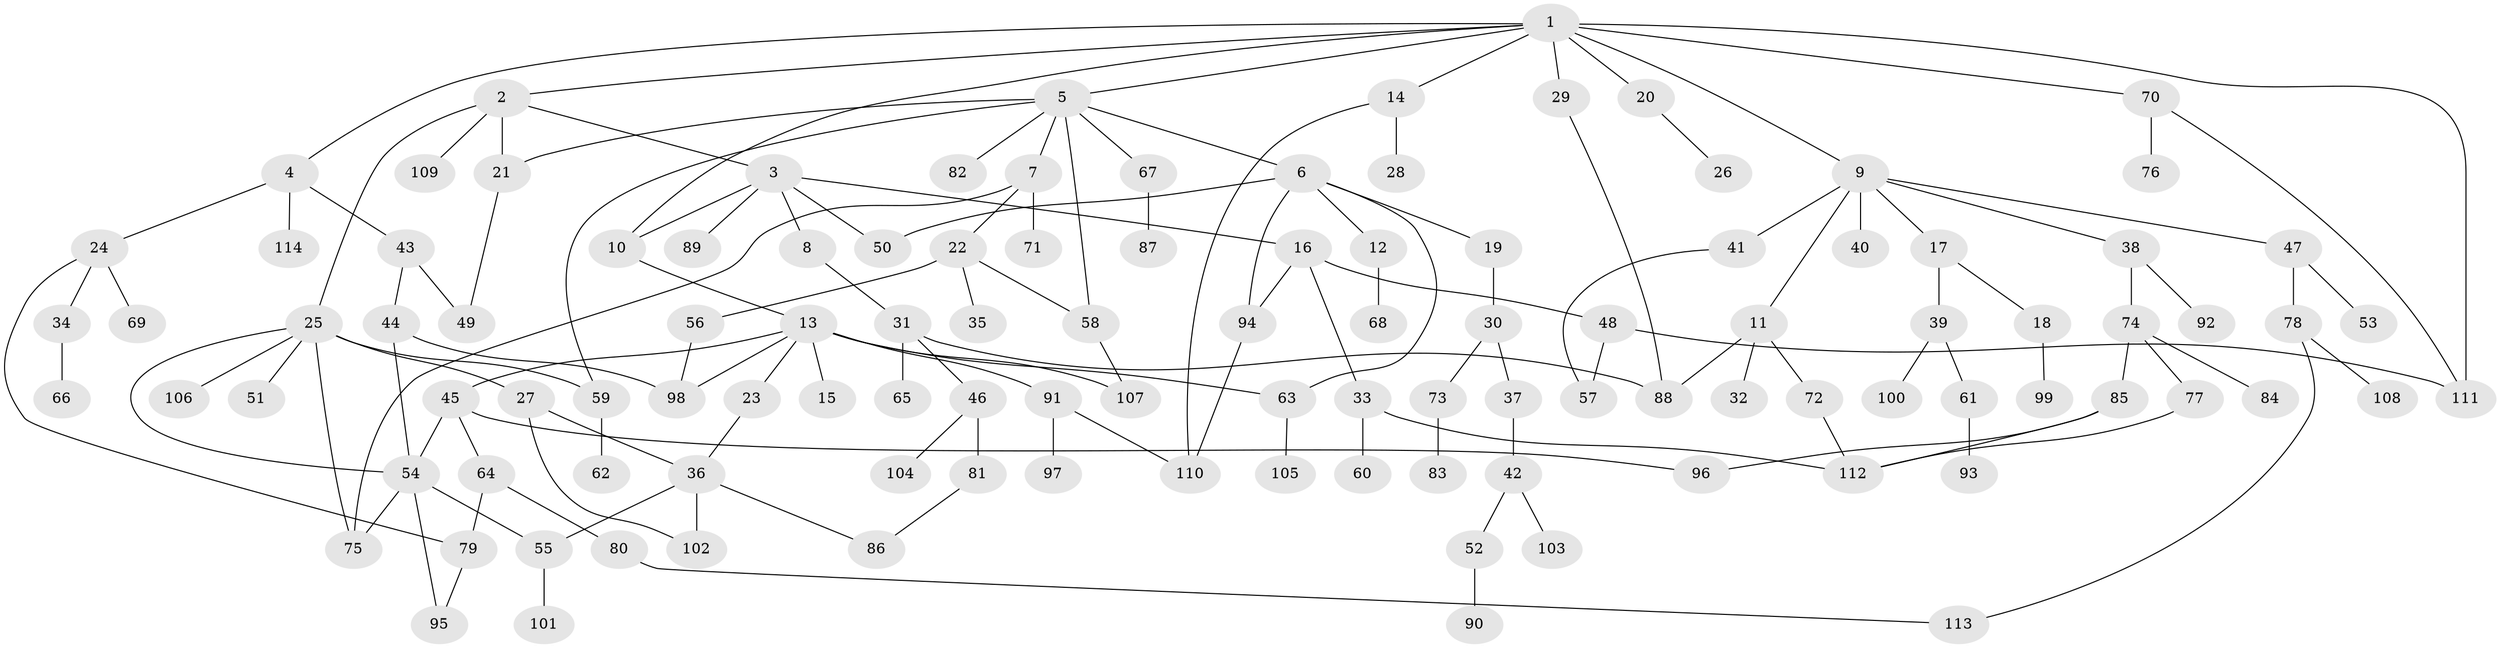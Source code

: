 // coarse degree distribution, {10: 0.01282051282051282, 5: 0.0641025641025641, 8: 0.038461538461538464, 4: 0.07692307692307693, 9: 0.02564102564102564, 7: 0.02564102564102564, 2: 0.23076923076923078, 3: 0.16666666666666666, 1: 0.358974358974359}
// Generated by graph-tools (version 1.1) at 2025/41/03/06/25 10:41:27]
// undirected, 114 vertices, 146 edges
graph export_dot {
graph [start="1"]
  node [color=gray90,style=filled];
  1;
  2;
  3;
  4;
  5;
  6;
  7;
  8;
  9;
  10;
  11;
  12;
  13;
  14;
  15;
  16;
  17;
  18;
  19;
  20;
  21;
  22;
  23;
  24;
  25;
  26;
  27;
  28;
  29;
  30;
  31;
  32;
  33;
  34;
  35;
  36;
  37;
  38;
  39;
  40;
  41;
  42;
  43;
  44;
  45;
  46;
  47;
  48;
  49;
  50;
  51;
  52;
  53;
  54;
  55;
  56;
  57;
  58;
  59;
  60;
  61;
  62;
  63;
  64;
  65;
  66;
  67;
  68;
  69;
  70;
  71;
  72;
  73;
  74;
  75;
  76;
  77;
  78;
  79;
  80;
  81;
  82;
  83;
  84;
  85;
  86;
  87;
  88;
  89;
  90;
  91;
  92;
  93;
  94;
  95;
  96;
  97;
  98;
  99;
  100;
  101;
  102;
  103;
  104;
  105;
  106;
  107;
  108;
  109;
  110;
  111;
  112;
  113;
  114;
  1 -- 2;
  1 -- 4;
  1 -- 5;
  1 -- 9;
  1 -- 10;
  1 -- 14;
  1 -- 20;
  1 -- 29;
  1 -- 70;
  1 -- 111;
  2 -- 3;
  2 -- 21;
  2 -- 25;
  2 -- 109;
  3 -- 8;
  3 -- 16;
  3 -- 89;
  3 -- 10;
  3 -- 50;
  4 -- 24;
  4 -- 43;
  4 -- 114;
  5 -- 6;
  5 -- 7;
  5 -- 58;
  5 -- 67;
  5 -- 82;
  5 -- 21;
  5 -- 59;
  6 -- 12;
  6 -- 19;
  6 -- 50;
  6 -- 63;
  6 -- 94;
  7 -- 22;
  7 -- 71;
  7 -- 75;
  8 -- 31;
  9 -- 11;
  9 -- 17;
  9 -- 38;
  9 -- 40;
  9 -- 41;
  9 -- 47;
  10 -- 13;
  11 -- 32;
  11 -- 72;
  11 -- 88;
  12 -- 68;
  13 -- 15;
  13 -- 23;
  13 -- 45;
  13 -- 63;
  13 -- 91;
  13 -- 107;
  13 -- 98;
  14 -- 28;
  14 -- 110;
  16 -- 33;
  16 -- 48;
  16 -- 94;
  17 -- 18;
  17 -- 39;
  18 -- 99;
  19 -- 30;
  20 -- 26;
  21 -- 49;
  22 -- 35;
  22 -- 56;
  22 -- 58;
  23 -- 36;
  24 -- 34;
  24 -- 69;
  24 -- 79;
  25 -- 27;
  25 -- 51;
  25 -- 59;
  25 -- 75;
  25 -- 106;
  25 -- 54;
  27 -- 36;
  27 -- 102;
  29 -- 88;
  30 -- 37;
  30 -- 73;
  31 -- 46;
  31 -- 65;
  31 -- 88;
  33 -- 60;
  33 -- 112;
  34 -- 66;
  36 -- 55;
  36 -- 86;
  36 -- 102;
  37 -- 42;
  38 -- 74;
  38 -- 92;
  39 -- 61;
  39 -- 100;
  41 -- 57;
  42 -- 52;
  42 -- 103;
  43 -- 44;
  43 -- 49;
  44 -- 98;
  44 -- 54;
  45 -- 54;
  45 -- 64;
  45 -- 96;
  46 -- 81;
  46 -- 104;
  47 -- 53;
  47 -- 78;
  48 -- 57;
  48 -- 111;
  52 -- 90;
  54 -- 95;
  54 -- 55;
  54 -- 75;
  55 -- 101;
  56 -- 98;
  58 -- 107;
  59 -- 62;
  61 -- 93;
  63 -- 105;
  64 -- 79;
  64 -- 80;
  67 -- 87;
  70 -- 76;
  70 -- 111;
  72 -- 112;
  73 -- 83;
  74 -- 77;
  74 -- 84;
  74 -- 85;
  77 -- 112;
  78 -- 108;
  78 -- 113;
  79 -- 95;
  80 -- 113;
  81 -- 86;
  85 -- 112;
  85 -- 96;
  91 -- 97;
  91 -- 110;
  94 -- 110;
}
